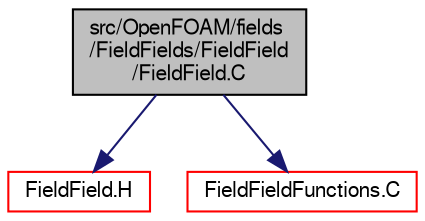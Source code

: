 digraph "src/OpenFOAM/fields/FieldFields/FieldField/FieldField.C"
{
  bgcolor="transparent";
  edge [fontname="FreeSans",fontsize="10",labelfontname="FreeSans",labelfontsize="10"];
  node [fontname="FreeSans",fontsize="10",shape=record];
  Node0 [label="src/OpenFOAM/fields\l/FieldFields/FieldField\l/FieldField.C",height=0.2,width=0.4,color="black", fillcolor="grey75", style="filled", fontcolor="black"];
  Node0 -> Node1 [color="midnightblue",fontsize="10",style="solid",fontname="FreeSans"];
  Node1 [label="FieldField.H",height=0.2,width=0.4,color="red",URL="$a09473.html"];
  Node0 -> Node62 [color="midnightblue",fontsize="10",style="solid",fontname="FreeSans"];
  Node62 [label="FieldFieldFunctions.C",height=0.2,width=0.4,color="red",URL="$a09476.html"];
}

